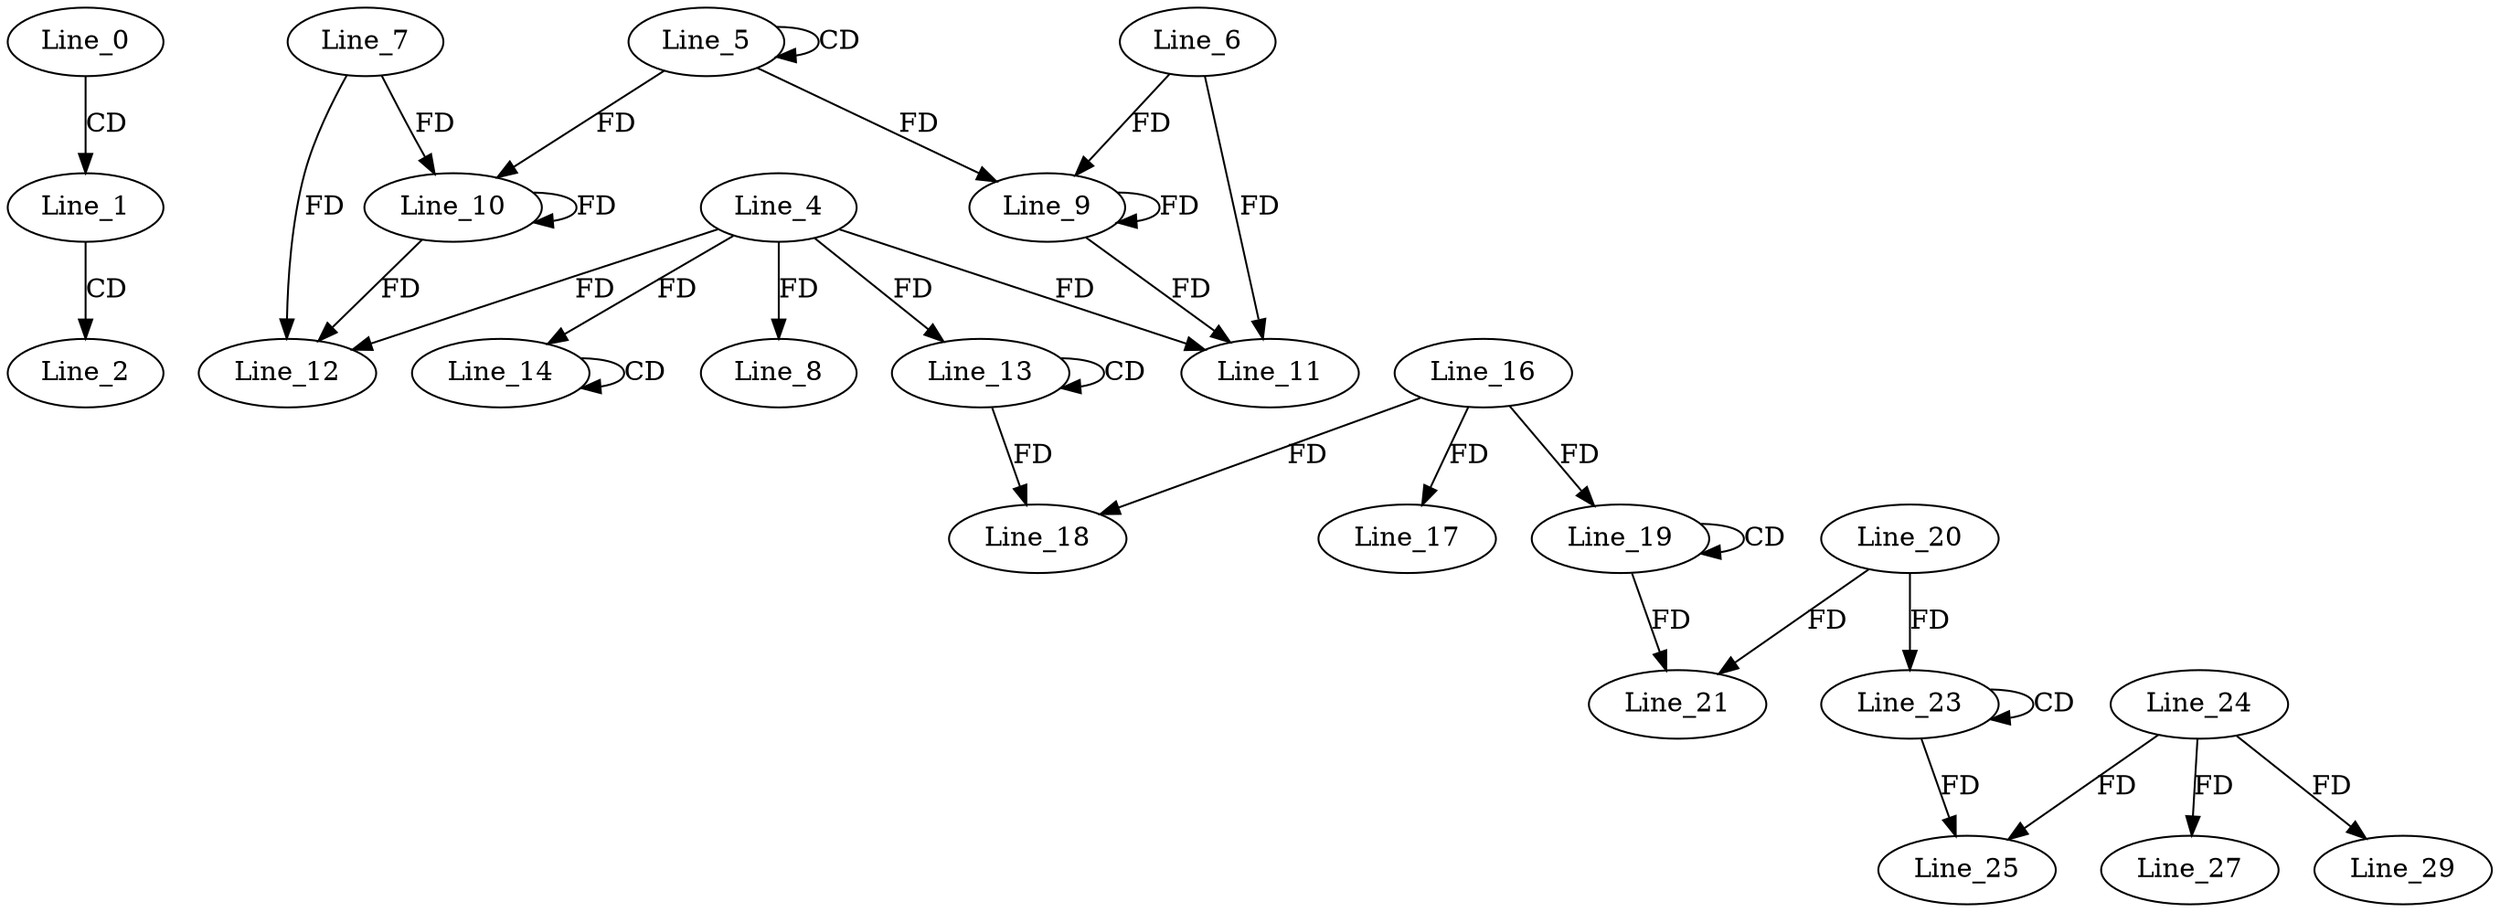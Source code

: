digraph G {
  Line_0;
  Line_1;
  Line_2;
  Line_5;
  Line_5;
  Line_4;
  Line_8;
  Line_6;
  Line_9;
  Line_9;
  Line_7;
  Line_10;
  Line_10;
  Line_11;
  Line_12;
  Line_13;
  Line_13;
  Line_14;
  Line_14;
  Line_16;
  Line_17;
  Line_18;
  Line_19;
  Line_19;
  Line_20;
  Line_21;
  Line_23;
  Line_23;
  Line_25;
  Line_24;
  Line_27;
  Line_29;
  Line_0 -> Line_1 [ label="CD" ];
  Line_1 -> Line_2 [ label="CD" ];
  Line_5 -> Line_5 [ label="CD" ];
  Line_4 -> Line_8 [ label="FD" ];
  Line_6 -> Line_9 [ label="FD" ];
  Line_9 -> Line_9 [ label="FD" ];
  Line_5 -> Line_9 [ label="FD" ];
  Line_7 -> Line_10 [ label="FD" ];
  Line_10 -> Line_10 [ label="FD" ];
  Line_5 -> Line_10 [ label="FD" ];
  Line_4 -> Line_11 [ label="FD" ];
  Line_6 -> Line_11 [ label="FD" ];
  Line_9 -> Line_11 [ label="FD" ];
  Line_4 -> Line_12 [ label="FD" ];
  Line_7 -> Line_12 [ label="FD" ];
  Line_10 -> Line_12 [ label="FD" ];
  Line_13 -> Line_13 [ label="CD" ];
  Line_4 -> Line_13 [ label="FD" ];
  Line_14 -> Line_14 [ label="CD" ];
  Line_4 -> Line_14 [ label="FD" ];
  Line_16 -> Line_17 [ label="FD" ];
  Line_16 -> Line_18 [ label="FD" ];
  Line_13 -> Line_18 [ label="FD" ];
  Line_19 -> Line_19 [ label="CD" ];
  Line_16 -> Line_19 [ label="FD" ];
  Line_20 -> Line_21 [ label="FD" ];
  Line_19 -> Line_21 [ label="FD" ];
  Line_23 -> Line_23 [ label="CD" ];
  Line_20 -> Line_23 [ label="FD" ];
  Line_23 -> Line_25 [ label="FD" ];
  Line_24 -> Line_25 [ label="FD" ];
  Line_24 -> Line_27 [ label="FD" ];
  Line_24 -> Line_29 [ label="FD" ];
}

